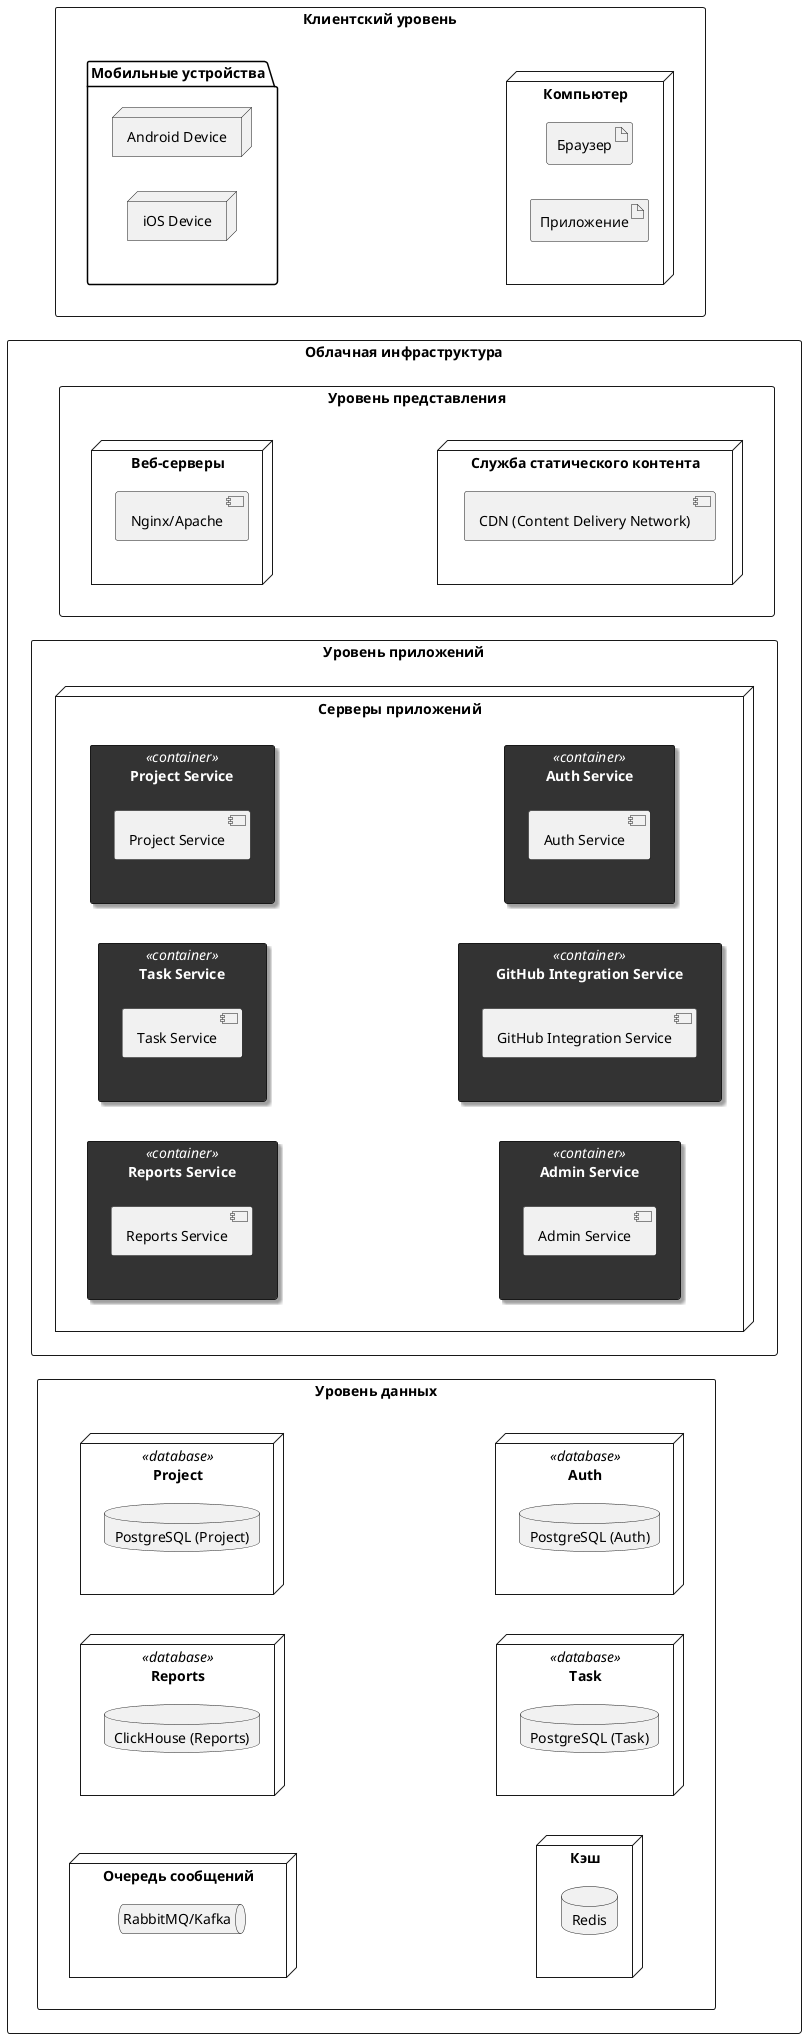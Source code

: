 @startuml

left to right direction

skinparam rectangle<<container>> {
  BackgroundColor #333
  Shadowing true
  FontColor #fff
} 

rectangle "Облачная инфраструктура" {

  rectangle "Уровень представления" {
    node "Веб-серверы" as LB {
      component "Nginx/Apache"
    }
    node "Служба статического контента" as StaticContent {
      component "CDN (Content Delivery Network)"
    }
  }

  rectangle "Уровень приложений" {
    node "Серверы приложений" as AppServers {
      rectangle "Auth Service" as AuthService <<container>> {
        component "Auth Service"
      }
      rectangle "Project Service" as ProjectService <<container>>{
        component "Project Service"
      }
      rectangle "Task Service" as TaskService <<container>>{
        component "Task Service"
      }
      rectangle "GitHub Integration Service" as GitHubIntegrationService <<container>>{
        component "GitHub Integration Service"
      }
      rectangle "Reports Service" as ReportsService <<container>>{
        component "Reports Service"
      }
      rectangle "Admin Service" as AdminService <<container>>{
        component "Admin Service"
      }
    }
  }

  rectangle "Уровень данных" {
    node "Auth" as AuthDB <<database>>{
      database "PostgreSQL (Auth)"
    }
    node "Project" as ProjectDB <<database>>{
      database "PostgreSQL (Project)"
    }
    node "Task" as TaskDB <<database>>{
      database "PostgreSQL (Task)"
    }

    node "Reports" as ReportsDB <<database>>{
      database "ClickHouse (Reports)"
    }
    node "Кэш" as Cache {
      database "Redis"
    }
    node "Очередь сообщений" as MessageQueue {
      queue "RabbitMQ/Kafka"
    }
  }
}
rectangle "Клиентский уровень" {
  package "Мобильные устройства" {
    node "Android Device"
    node "iOS Device"
  }
  node "Компьютер" {
    artifact "Браузер"
    artifact "Приложение"
  }
}

' "Клиентский уровень" -down[hidden]- "Облачная инфраструктура"
' "Уровень представления" -down[hidden]- "Уровень приложений"
' ' "Уровень приложений" -down[hidden]- "Уровень данных"
' LB -left- "Мобильные устройства": HTTP/HTTPS запросы (Mobile App)
' LB -left- "Компьютер": HTTP/HTTPS запросы (Web Browser)



' AppServers -up- LB : Распределяет трафик (HTTP/HTTPS)
ReportsService -[hidden]- AdminService
TaskService -[hidden]- GitHubIntegrationService
ProjectService -[hidden]- AuthService

MessageQueue -[hidden]- Cache
ReportsDB -[hidden]- TaskDB
ProjectDB -[hidden]- AuthDB

"Мобильные устройства" -[hidden]- "Компьютер"
LB -[hidden]- StaticContent



' AuthService -- AuthDB : Чтение/запись (JDBC/ORM)
' ProjectService -- ProjectDB : Чтение/запись (JDBC/ORM)
' TaskService -- TaskDB : Чтение/запись (JDBC/ORM)
' ReportsService -- ReportsDB : Чтение (JDBC/ORM)
' AdminService -- AuthDB : Чтение/запись (JDBC/ORM)

' AppServers -- MessageQueue : Отправка/получение сообщений
' AppServers -- Cache : Чтение/запись (Redis Client)

' GitHub -- GitHubIntegrationService : Вебхуки и API (REST)

' LB -- StaticContent : Запрос статического контента (HTTP/HTTPS)
' AppServers -- StaticContent : Обслуживание статического контента (HTTP/HTTPS)

@enduml